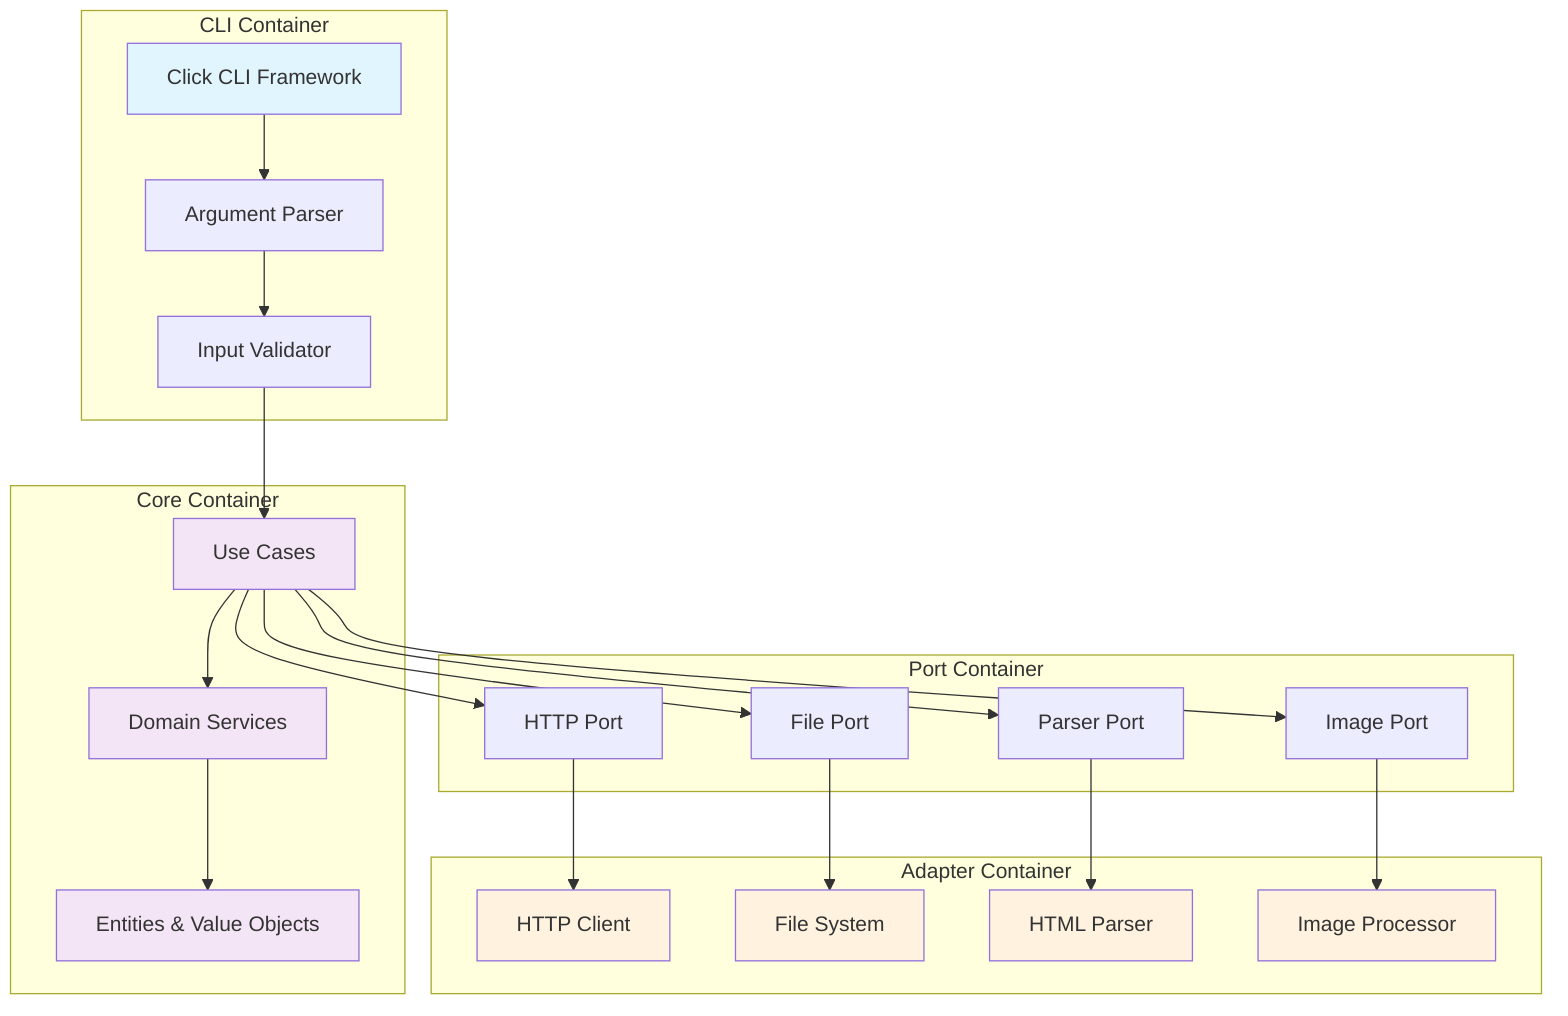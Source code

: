 graph TB
    subgraph "CLI Container"
        CLICK[Click CLI Framework]
        ARGS[Argument Parser]
        VALID[Input Validator]
    end
    
    subgraph "Core Container"
        UC[Use Cases]
        DOMAIN[Domain Services]
        ENTITIES[Entities & Value Objects]
    end
    
    subgraph "Adapter Container"
        HTTP[HTTP Client]
        FILE[File System]
        PARSER[HTML Parser]
        IMG[Image Processor]
    end
    
    subgraph "Port Container"
        IHTTP[HTTP Port]
        IFILE[File Port]
        IPARSE[Parser Port]
        IIMG[Image Port]
    end
    
    CLICK --> ARGS
    ARGS --> VALID
    VALID --> UC
    UC --> DOMAIN
    DOMAIN --> ENTITIES
    
    UC --> IHTTP
    UC --> IFILE
    UC --> IPARSE
    UC --> IIMG
    
    IHTTP --> HTTP
    IFILE --> FILE
    IPARSE --> PARSER
    IIMG --> IMG
    
    style CLICK fill:#e1f5fe
    style UC fill:#f3e5f5
    style DOMAIN fill:#f3e5f5
    style ENTITIES fill:#f3e5f5
    style HTTP fill:#fff3e0
    style FILE fill:#fff3e0
    style PARSER fill:#fff3e0
    style IMG fill:#fff3e0